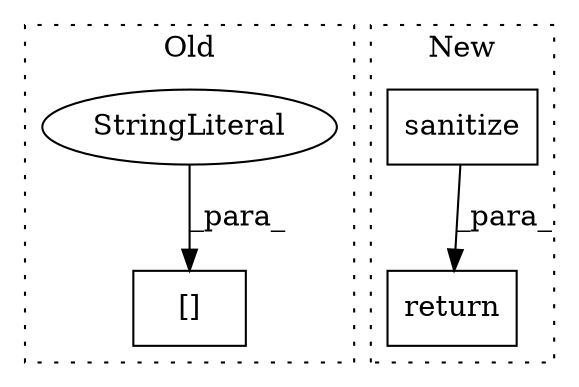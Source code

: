 digraph G {
subgraph cluster0 {
1 [label="[]" a="2" s="4647,4663" l="8,1" shape="box"];
3 [label="StringLiteral" a="45" s="4655" l="8" shape="ellipse"];
label = "Old";
style="dotted";
}
subgraph cluster1 {
2 [label="sanitize" a="32" s="3645,3666" l="9,1" shape="box"];
4 [label="return" a="41" s="3638" l="7" shape="box"];
label = "New";
style="dotted";
}
2 -> 4 [label="_para_"];
3 -> 1 [label="_para_"];
}